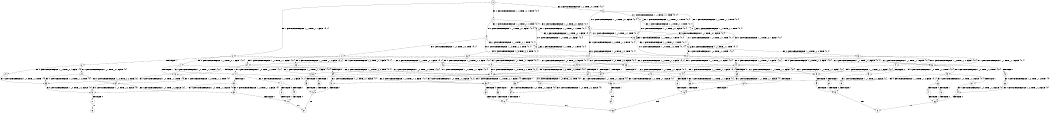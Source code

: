 digraph BCG {
size = "7, 10.5";
center = TRUE;
node [shape = circle];
0 [peripheries = 2];
0 -> 1 [label = "EX !0 !ATOMIC_EXCH_BRANCH (1, +1, TRUE, +0, 1, TRUE) !{0, 1}"];
0 -> 2 [label = "EX !1 !ATOMIC_EXCH_BRANCH (1, +1, TRUE, +1, 1, FALSE) !{0, 1}"];
0 -> 3 [label = "EX !0 !ATOMIC_EXCH_BRANCH (1, +1, TRUE, +0, 1, TRUE) !{0, 1}"];
1 -> 4 [label = "EX !0 !ATOMIC_EXCH_BRANCH (1, +1, TRUE, +0, 1, FALSE) !{0, 1}"];
1 -> 5 [label = "EX !1 !ATOMIC_EXCH_BRANCH (1, +1, TRUE, +1, 1, TRUE) !{0, 1}"];
1 -> 6 [label = "EX !0 !ATOMIC_EXCH_BRANCH (1, +1, TRUE, +0, 1, FALSE) !{0, 1}"];
2 -> 7 [label = "EX !0 !ATOMIC_EXCH_BRANCH (1, +1, TRUE, +0, 1, FALSE) !{0, 1}"];
2 -> 8 [label = "TERMINATE !1"];
2 -> 9 [label = "EX !0 !ATOMIC_EXCH_BRANCH (1, +1, TRUE, +0, 1, FALSE) !{0, 1}"];
3 -> 10 [label = "EX !1 !ATOMIC_EXCH_BRANCH (1, +1, TRUE, +1, 1, TRUE) !{0, 1}"];
3 -> 6 [label = "EX !0 !ATOMIC_EXCH_BRANCH (1, +1, TRUE, +0, 1, FALSE) !{0, 1}"];
3 -> 11 [label = "EX !1 !ATOMIC_EXCH_BRANCH (1, +1, TRUE, +1, 1, TRUE) !{0, 1}"];
4 -> 12 [label = "EX !0 !ATOMIC_EXCH_BRANCH (1, +0, TRUE, +1, 2, TRUE) !{0, 1}"];
4 -> 13 [label = "EX !1 !ATOMIC_EXCH_BRANCH (1, +1, TRUE, +1, 1, TRUE) !{0, 1}"];
4 -> 14 [label = "EX !0 !ATOMIC_EXCH_BRANCH (1, +0, TRUE, +1, 2, TRUE) !{0, 1}"];
5 -> 13 [label = "EX !0 !ATOMIC_EXCH_BRANCH (1, +1, TRUE, +0, 1, FALSE) !{0, 1}"];
5 -> 5 [label = "EX !1 !ATOMIC_EXCH_BRANCH (1, +1, TRUE, +1, 1, TRUE) !{0, 1}"];
5 -> 15 [label = "EX !0 !ATOMIC_EXCH_BRANCH (1, +1, TRUE, +0, 1, FALSE) !{0, 1}"];
6 -> 16 [label = "EX !1 !ATOMIC_EXCH_BRANCH (1, +1, TRUE, +1, 1, TRUE) !{0, 1}"];
6 -> 14 [label = "EX !0 !ATOMIC_EXCH_BRANCH (1, +0, TRUE, +1, 2, TRUE) !{0, 1}"];
6 -> 15 [label = "EX !1 !ATOMIC_EXCH_BRANCH (1, +1, TRUE, +1, 1, TRUE) !{0, 1}"];
7 -> 17 [label = "EX !0 !ATOMIC_EXCH_BRANCH (1, +0, TRUE, +1, 2, TRUE) !{0, 1}"];
7 -> 18 [label = "TERMINATE !1"];
7 -> 19 [label = "EX !0 !ATOMIC_EXCH_BRANCH (1, +0, TRUE, +1, 2, TRUE) !{0, 1}"];
8 -> 20 [label = "EX !0 !ATOMIC_EXCH_BRANCH (1, +1, TRUE, +0, 1, FALSE) !{0}"];
8 -> 21 [label = "EX !0 !ATOMIC_EXCH_BRANCH (1, +1, TRUE, +0, 1, FALSE) !{0}"];
9 -> 19 [label = "EX !0 !ATOMIC_EXCH_BRANCH (1, +0, TRUE, +1, 2, TRUE) !{0, 1}"];
9 -> 22 [label = "TERMINATE !1"];
10 -> 16 [label = "EX !0 !ATOMIC_EXCH_BRANCH (1, +1, TRUE, +0, 1, FALSE) !{0, 1}"];
10 -> 10 [label = "EX !1 !ATOMIC_EXCH_BRANCH (1, +1, TRUE, +1, 1, TRUE) !{0, 1}"];
10 -> 15 [label = "EX !0 !ATOMIC_EXCH_BRANCH (1, +1, TRUE, +0, 1, FALSE) !{0, 1}"];
11 -> 10 [label = "EX !1 !ATOMIC_EXCH_BRANCH (1, +1, TRUE, +1, 1, TRUE) !{0, 1}"];
11 -> 15 [label = "EX !0 !ATOMIC_EXCH_BRANCH (1, +1, TRUE, +0, 1, FALSE) !{0, 1}"];
11 -> 11 [label = "EX !1 !ATOMIC_EXCH_BRANCH (1, +1, TRUE, +1, 1, TRUE) !{0, 1}"];
12 -> 23 [label = "EX !0 !ATOMIC_EXCH_BRANCH (1, +0, TRUE, +1, 2, FALSE) !{0, 1}"];
12 -> 24 [label = "EX !1 !ATOMIC_EXCH_BRANCH (1, +1, TRUE, +1, 1, FALSE) !{0, 1}"];
12 -> 25 [label = "EX !0 !ATOMIC_EXCH_BRANCH (1, +0, TRUE, +1, 2, FALSE) !{0, 1}"];
13 -> 26 [label = "EX !0 !ATOMIC_EXCH_BRANCH (1, +0, TRUE, +1, 2, TRUE) !{0, 1}"];
13 -> 13 [label = "EX !1 !ATOMIC_EXCH_BRANCH (1, +1, TRUE, +1, 1, TRUE) !{0, 1}"];
13 -> 27 [label = "EX !0 !ATOMIC_EXCH_BRANCH (1, +0, TRUE, +1, 2, TRUE) !{0, 1}"];
14 -> 28 [label = "EX !1 !ATOMIC_EXCH_BRANCH (1, +1, TRUE, +1, 1, FALSE) !{0, 1}"];
14 -> 25 [label = "EX !0 !ATOMIC_EXCH_BRANCH (1, +0, TRUE, +1, 2, FALSE) !{0, 1}"];
14 -> 29 [label = "EX !1 !ATOMIC_EXCH_BRANCH (1, +1, TRUE, +1, 1, FALSE) !{0, 1}"];
15 -> 16 [label = "EX !1 !ATOMIC_EXCH_BRANCH (1, +1, TRUE, +1, 1, TRUE) !{0, 1}"];
15 -> 27 [label = "EX !0 !ATOMIC_EXCH_BRANCH (1, +0, TRUE, +1, 2, TRUE) !{0, 1}"];
15 -> 15 [label = "EX !1 !ATOMIC_EXCH_BRANCH (1, +1, TRUE, +1, 1, TRUE) !{0, 1}"];
16 -> 30 [label = "EX !0 !ATOMIC_EXCH_BRANCH (1, +0, TRUE, +1, 2, TRUE) !{0, 1}"];
16 -> 16 [label = "EX !1 !ATOMIC_EXCH_BRANCH (1, +1, TRUE, +1, 1, TRUE) !{0, 1}"];
16 -> 27 [label = "EX !0 !ATOMIC_EXCH_BRANCH (1, +0, TRUE, +1, 2, TRUE) !{0, 1}"];
17 -> 31 [label = "EX !0 !ATOMIC_EXCH_BRANCH (1, +0, TRUE, +1, 2, FALSE) !{0, 1}"];
17 -> 32 [label = "TERMINATE !1"];
17 -> 33 [label = "EX !0 !ATOMIC_EXCH_BRANCH (1, +0, TRUE, +1, 2, FALSE) !{0, 1}"];
18 -> 34 [label = "EX !0 !ATOMIC_EXCH_BRANCH (1, +0, TRUE, +1, 2, TRUE) !{0}"];
18 -> 35 [label = "EX !0 !ATOMIC_EXCH_BRANCH (1, +0, TRUE, +1, 2, TRUE) !{0}"];
19 -> 33 [label = "EX !0 !ATOMIC_EXCH_BRANCH (1, +0, TRUE, +1, 2, FALSE) !{0, 1}"];
19 -> 36 [label = "TERMINATE !1"];
20 -> 34 [label = "EX !0 !ATOMIC_EXCH_BRANCH (1, +0, TRUE, +1, 2, TRUE) !{0}"];
20 -> 35 [label = "EX !0 !ATOMIC_EXCH_BRANCH (1, +0, TRUE, +1, 2, TRUE) !{0}"];
21 -> 35 [label = "EX !0 !ATOMIC_EXCH_BRANCH (1, +0, TRUE, +1, 2, TRUE) !{0}"];
22 -> 37 [label = "EX !0 !ATOMIC_EXCH_BRANCH (1, +0, TRUE, +1, 2, TRUE) !{0}"];
23 -> 38 [label = "EX !1 !ATOMIC_EXCH_BRANCH (1, +1, TRUE, +1, 1, FALSE) !{0, 1}"];
23 -> 39 [label = "TERMINATE !0"];
24 -> 17 [label = "EX !0 !ATOMIC_EXCH_BRANCH (1, +0, TRUE, +1, 2, TRUE) !{0, 1}"];
24 -> 18 [label = "TERMINATE !1"];
24 -> 19 [label = "EX !0 !ATOMIC_EXCH_BRANCH (1, +0, TRUE, +1, 2, TRUE) !{0, 1}"];
25 -> 40 [label = "EX !1 !ATOMIC_EXCH_BRANCH (1, +1, TRUE, +1, 1, FALSE) !{0, 1}"];
25 -> 41 [label = "EX !1 !ATOMIC_EXCH_BRANCH (1, +1, TRUE, +1, 1, FALSE) !{0, 1}"];
25 -> 42 [label = "TERMINATE !0"];
26 -> 43 [label = "EX !0 !ATOMIC_EXCH_BRANCH (1, +0, TRUE, +1, 2, FALSE) !{0, 1}"];
26 -> 24 [label = "EX !1 !ATOMIC_EXCH_BRANCH (1, +1, TRUE, +1, 1, FALSE) !{0, 1}"];
26 -> 44 [label = "EX !0 !ATOMIC_EXCH_BRANCH (1, +0, TRUE, +1, 2, FALSE) !{0, 1}"];
27 -> 28 [label = "EX !1 !ATOMIC_EXCH_BRANCH (1, +1, TRUE, +1, 1, FALSE) !{0, 1}"];
27 -> 44 [label = "EX !0 !ATOMIC_EXCH_BRANCH (1, +0, TRUE, +1, 2, FALSE) !{0, 1}"];
27 -> 29 [label = "EX !1 !ATOMIC_EXCH_BRANCH (1, +1, TRUE, +1, 1, FALSE) !{0, 1}"];
28 -> 45 [label = "EX !0 !ATOMIC_EXCH_BRANCH (1, +0, TRUE, +1, 2, TRUE) !{0, 1}"];
28 -> 46 [label = "TERMINATE !1"];
28 -> 19 [label = "EX !0 !ATOMIC_EXCH_BRANCH (1, +0, TRUE, +1, 2, TRUE) !{0, 1}"];
29 -> 19 [label = "EX !0 !ATOMIC_EXCH_BRANCH (1, +0, TRUE, +1, 2, TRUE) !{0, 1}"];
29 -> 22 [label = "TERMINATE !1"];
30 -> 47 [label = "EX !0 !ATOMIC_EXCH_BRANCH (1, +0, TRUE, +1, 2, FALSE) !{0, 1}"];
30 -> 28 [label = "EX !1 !ATOMIC_EXCH_BRANCH (1, +1, TRUE, +1, 1, FALSE) !{0, 1}"];
30 -> 44 [label = "EX !0 !ATOMIC_EXCH_BRANCH (1, +0, TRUE, +1, 2, FALSE) !{0, 1}"];
31 -> 48 [label = "TERMINATE !0"];
31 -> 49 [label = "TERMINATE !1"];
32 -> 50 [label = "EX !0 !ATOMIC_EXCH_BRANCH (1, +0, TRUE, +1, 2, FALSE) !{0}"];
32 -> 51 [label = "EX !0 !ATOMIC_EXCH_BRANCH (1, +0, TRUE, +1, 2, FALSE) !{0}"];
33 -> 52 [label = "TERMINATE !0"];
33 -> 53 [label = "TERMINATE !1"];
34 -> 50 [label = "EX !0 !ATOMIC_EXCH_BRANCH (1, +0, TRUE, +1, 2, FALSE) !{0}"];
34 -> 51 [label = "EX !0 !ATOMIC_EXCH_BRANCH (1, +0, TRUE, +1, 2, FALSE) !{0}"];
35 -> 51 [label = "EX !0 !ATOMIC_EXCH_BRANCH (1, +0, TRUE, +1, 2, FALSE) !{0}"];
36 -> 54 [label = "EX !0 !ATOMIC_EXCH_BRANCH (1, +0, TRUE, +1, 2, FALSE) !{0}"];
37 -> 54 [label = "EX !0 !ATOMIC_EXCH_BRANCH (1, +0, TRUE, +1, 2, FALSE) !{0}"];
38 -> 55 [label = "TERMINATE !0"];
38 -> 56 [label = "TERMINATE !1"];
39 -> 57 [label = "EX !1 !ATOMIC_EXCH_BRANCH (1, +1, TRUE, +1, 1, FALSE) !{1}"];
39 -> 58 [label = "EX !1 !ATOMIC_EXCH_BRANCH (1, +1, TRUE, +1, 1, FALSE) !{1}"];
40 -> 59 [label = "TERMINATE !0"];
40 -> 60 [label = "TERMINATE !1"];
41 -> 61 [label = "TERMINATE !0"];
41 -> 62 [label = "TERMINATE !1"];
42 -> 63 [label = "EX !1 !ATOMIC_EXCH_BRANCH (1, +1, TRUE, +1, 1, FALSE) !{1}"];
43 -> 38 [label = "EX !1 !ATOMIC_EXCH_BRANCH (1, +1, TRUE, +1, 1, FALSE) !{0, 1}"];
43 -> 64 [label = "TERMINATE !0"];
44 -> 40 [label = "EX !1 !ATOMIC_EXCH_BRANCH (1, +1, TRUE, +1, 1, FALSE) !{0, 1}"];
44 -> 41 [label = "EX !1 !ATOMIC_EXCH_BRANCH (1, +1, TRUE, +1, 1, FALSE) !{0, 1}"];
44 -> 65 [label = "TERMINATE !0"];
45 -> 66 [label = "EX !0 !ATOMIC_EXCH_BRANCH (1, +0, TRUE, +1, 2, FALSE) !{0, 1}"];
45 -> 67 [label = "TERMINATE !1"];
45 -> 33 [label = "EX !0 !ATOMIC_EXCH_BRANCH (1, +0, TRUE, +1, 2, FALSE) !{0, 1}"];
46 -> 68 [label = "EX !0 !ATOMIC_EXCH_BRANCH (1, +0, TRUE, +1, 2, TRUE) !{0}"];
47 -> 40 [label = "EX !1 !ATOMIC_EXCH_BRANCH (1, +1, TRUE, +1, 1, FALSE) !{0, 1}"];
47 -> 69 [label = "TERMINATE !0"];
48 -> 70 [label = "TERMINATE !1"];
49 -> 70 [label = "TERMINATE !0"];
50 -> 70 [label = "TERMINATE !0"];
51 -> 71 [label = "TERMINATE !0"];
52 -> 72 [label = "TERMINATE !1"];
53 -> 72 [label = "TERMINATE !0"];
54 -> 72 [label = "TERMINATE !0"];
55 -> 73 [label = "TERMINATE !1"];
56 -> 73 [label = "TERMINATE !0"];
57 -> 73 [label = "TERMINATE !1"];
58 -> 74 [label = "TERMINATE !1"];
59 -> 75 [label = "TERMINATE !1"];
60 -> 75 [label = "TERMINATE !0"];
61 -> 76 [label = "TERMINATE !1"];
62 -> 76 [label = "TERMINATE !0"];
63 -> 76 [label = "TERMINATE !1"];
64 -> 57 [label = "EX !1 !ATOMIC_EXCH_BRANCH (1, +1, TRUE, +1, 1, FALSE) !{1}"];
64 -> 58 [label = "EX !1 !ATOMIC_EXCH_BRANCH (1, +1, TRUE, +1, 1, FALSE) !{1}"];
65 -> 63 [label = "EX !1 !ATOMIC_EXCH_BRANCH (1, +1, TRUE, +1, 1, FALSE) !{1}"];
66 -> 77 [label = "TERMINATE !0"];
66 -> 78 [label = "TERMINATE !1"];
67 -> 79 [label = "EX !0 !ATOMIC_EXCH_BRANCH (1, +0, TRUE, +1, 2, FALSE) !{0}"];
68 -> 79 [label = "EX !0 !ATOMIC_EXCH_BRANCH (1, +0, TRUE, +1, 2, FALSE) !{0}"];
69 -> 80 [label = "EX !1 !ATOMIC_EXCH_BRANCH (1, +1, TRUE, +1, 1, FALSE) !{1}"];
70 -> 81 [label = "exit"];
71 -> 82 [label = "exit"];
72 -> 83 [label = "exit"];
73 -> 81 [label = "exit"];
74 -> 84 [label = "exit"];
75 -> 85 [label = "exit"];
76 -> 83 [label = "exit"];
77 -> 86 [label = "TERMINATE !1"];
78 -> 86 [label = "TERMINATE !0"];
79 -> 86 [label = "TERMINATE !0"];
80 -> 75 [label = "TERMINATE !1"];
86 -> 85 [label = "exit"];
}
